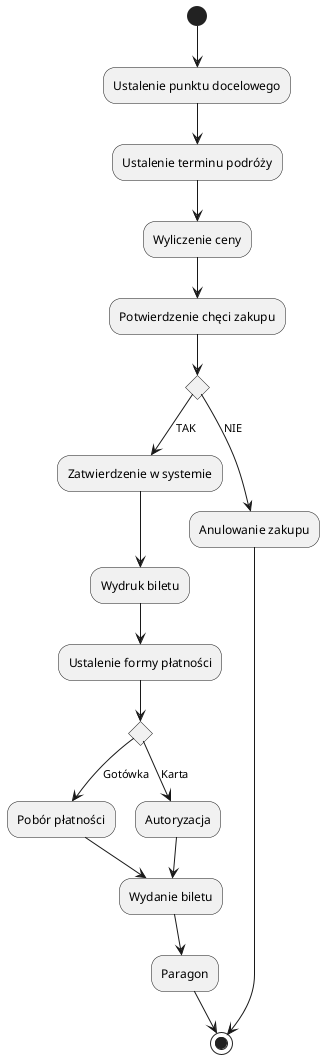 @startuml

(*) --> "Ustalenie punktu docelowego"
--> "Ustalenie terminu podróży"
--> "Wyliczenie ceny"
--> "Potwierdzenie chęci zakupu"
if "" then 
    --> [TAK] "Zatwierdzenie w systemie"
    --> "Wydruk biletu"
    --> "Ustalenie formy płatności"
    if "" then
        --> [Gotówka] "Pobór płatności"
        --> "Wydanie biletu"
        --> "Paragon"
        --> (*)
    else 
        --> [Karta] "Autoryzacja"
        --> "Wydanie biletu"
    endif
else
    --> [NIE] "Anulowanie zakupu"
    --> (*)
@enduml
